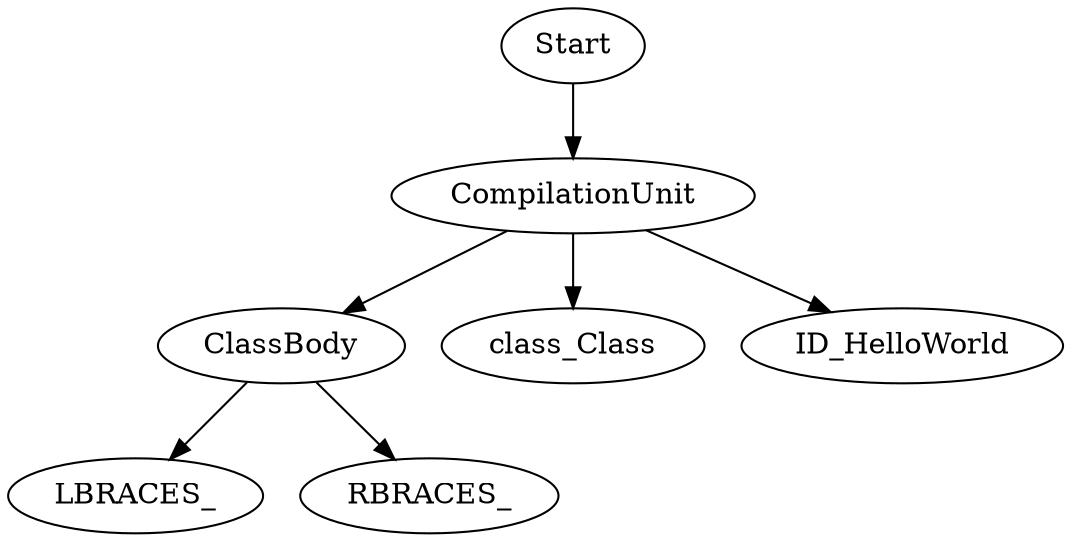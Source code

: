 digraph AST {
 ClassBody -> LBRACES_{
 ClassBody -> RBRACES_}
 CompilationUnit -> class_Class 
 CompilationUnit -> ID_HelloWorld 
 CompilationUnit -> ClassBody 
 Start -> CompilationUnit 
}
